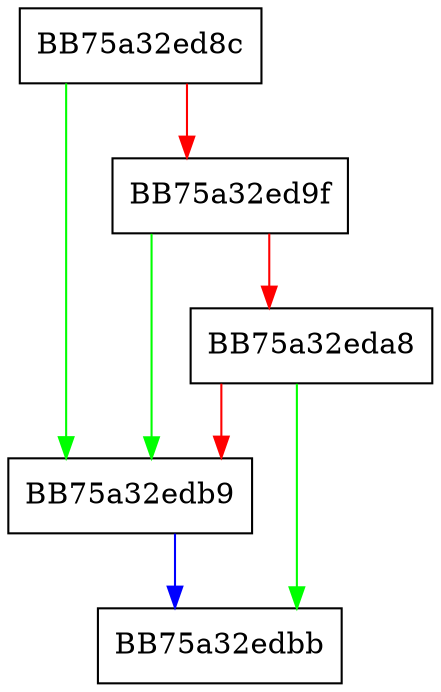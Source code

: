 digraph enable_VA_cache {
  node [shape="box"];
  graph [splines=ortho];
  BB75a32ed8c -> BB75a32edb9 [color="green"];
  BB75a32ed8c -> BB75a32ed9f [color="red"];
  BB75a32ed9f -> BB75a32edb9 [color="green"];
  BB75a32ed9f -> BB75a32eda8 [color="red"];
  BB75a32eda8 -> BB75a32edbb [color="green"];
  BB75a32eda8 -> BB75a32edb9 [color="red"];
  BB75a32edb9 -> BB75a32edbb [color="blue"];
}